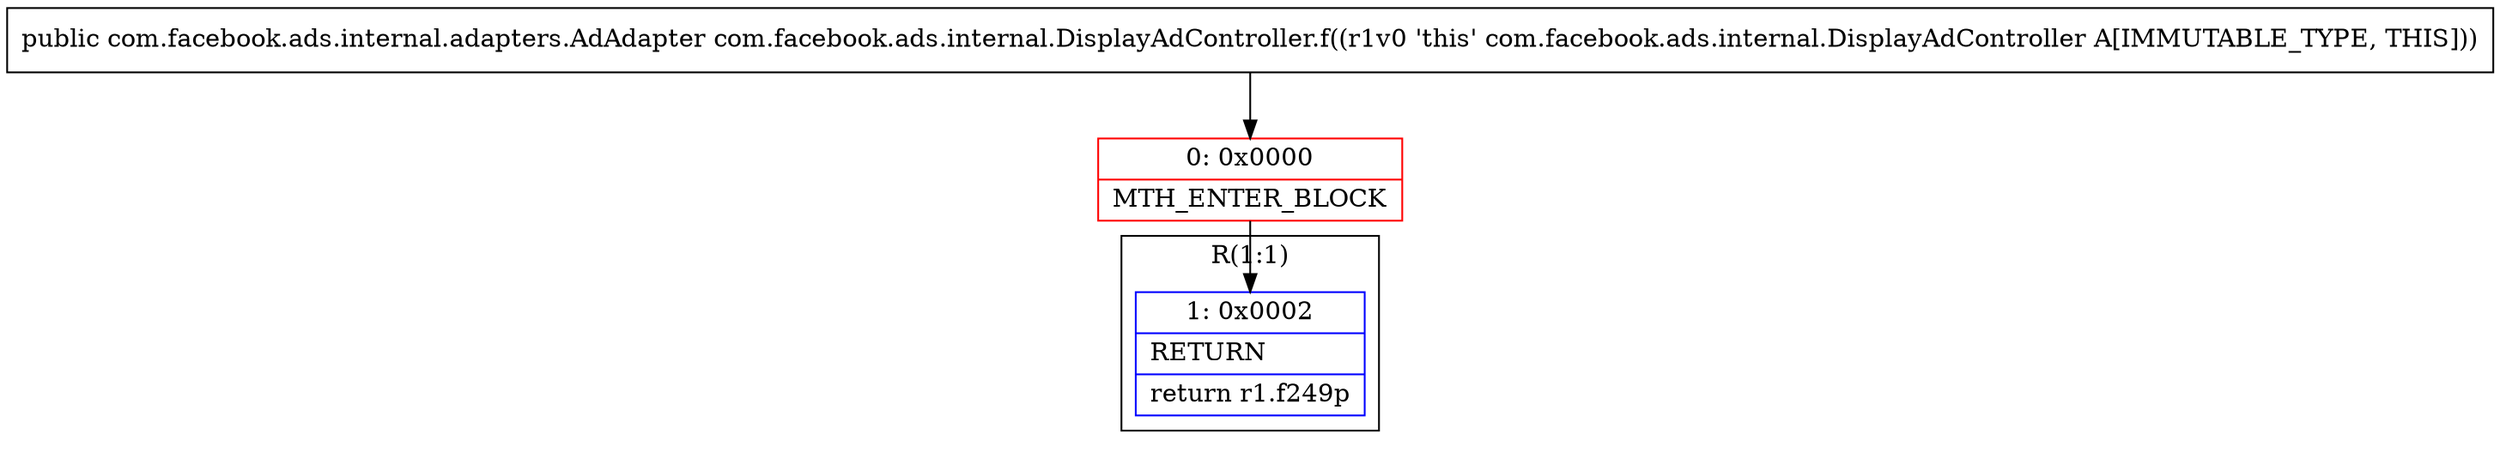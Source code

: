 digraph "CFG forcom.facebook.ads.internal.DisplayAdController.f()Lcom\/facebook\/ads\/internal\/adapters\/AdAdapter;" {
subgraph cluster_Region_744002975 {
label = "R(1:1)";
node [shape=record,color=blue];
Node_1 [shape=record,label="{1\:\ 0x0002|RETURN\l|return r1.f249p\l}"];
}
Node_0 [shape=record,color=red,label="{0\:\ 0x0000|MTH_ENTER_BLOCK\l}"];
MethodNode[shape=record,label="{public com.facebook.ads.internal.adapters.AdAdapter com.facebook.ads.internal.DisplayAdController.f((r1v0 'this' com.facebook.ads.internal.DisplayAdController A[IMMUTABLE_TYPE, THIS])) }"];
MethodNode -> Node_0;
Node_0 -> Node_1;
}

